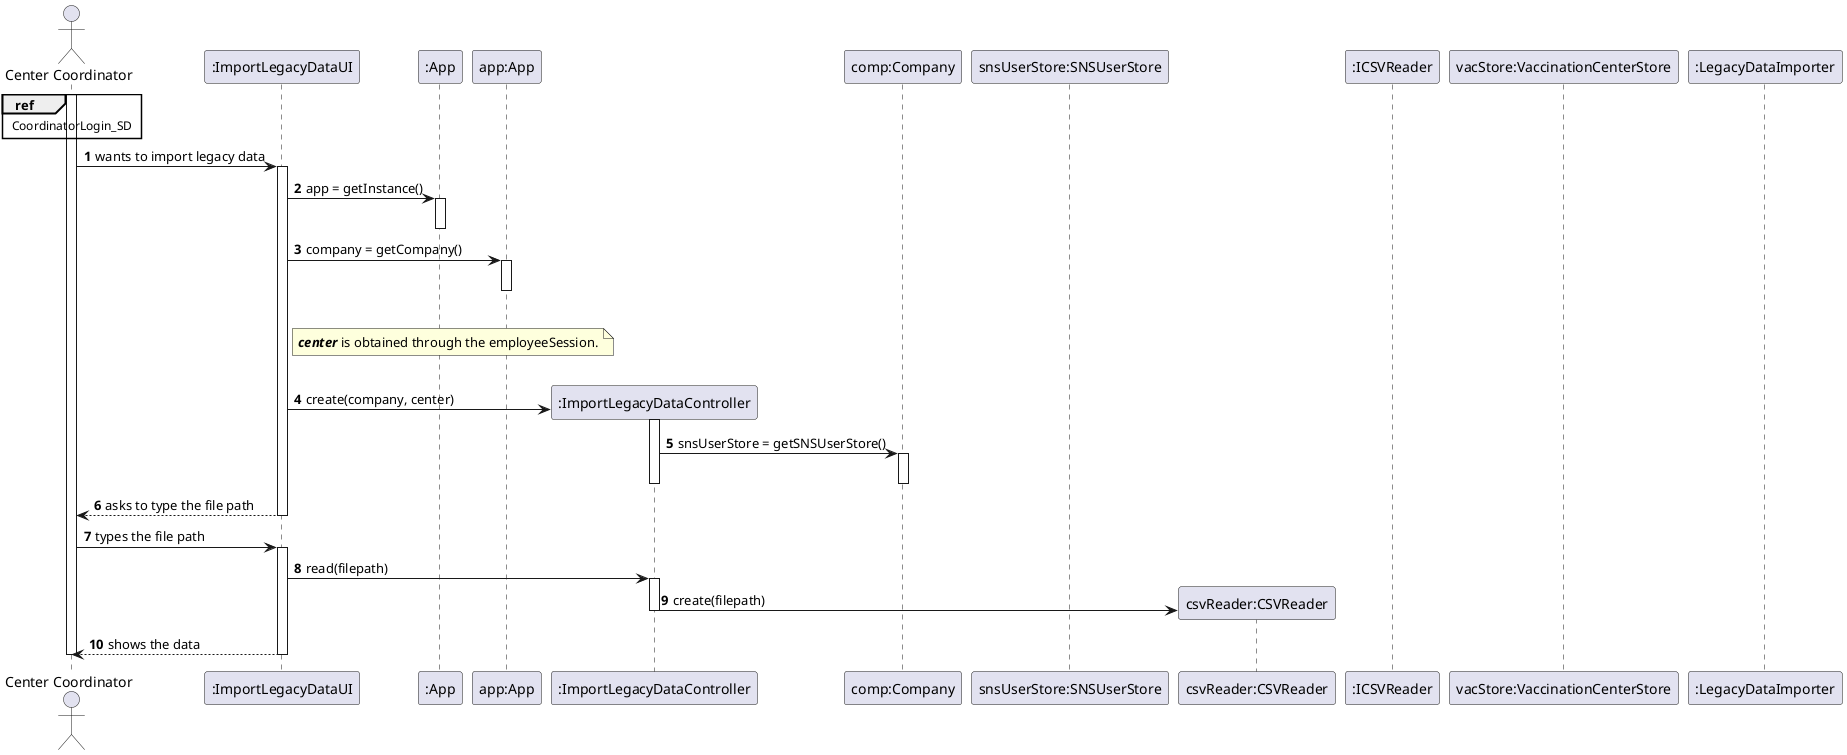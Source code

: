 @startuml US17_SD
autonumber

actor "Center Coordinator" as COORDINATOR

participant ":ImportLegacyDataUI" as UI
participant ":App" as _APP
participant "app:App" as APP
participant ":ImportLegacyDataController" as CTRL
participant "comp:Company" as COMPANY
participant "snsUserStore:SNSUserStore" as SNSSTORE
participant "csvReader:CSVReader" as CSVREADER
participant ":ICSVReader" as ICSV
participant "vacStore:VaccinationCenterStore" as VACSTORE
participant ":LegacyDataImporter" as IMPORT

activate COORDINATOR
  ref over COORDINATOR
    ' !include ../../CoordinatorLogin_SD.puml!
    ' ![[../../CoordinatorLogin_SD.puml]]
    ' ![[../../CoordinatorLogin_SD.svg]]
    CoordinatorLogin_SD
  end ref

  COORDINATOR -> UI : wants to import legacy data
  activate UI

    UI -> _APP : app = getInstance()
    activate _APP
    deactivate _APP

    UI -> APP : company = getCompany()
    activate APP
    deactivate APP

    |||

    note right of UI
      <i><b>center</b></i> is obtained through the employeeSession.
' Also see: <i>CoordinatorLogin_SD</i>
    end note

    |||

    UI -> CTRL ** : create(company, center)
    activate CTRL
      CTRL -> COMPANY : snsUserStore = getSNSUserStore()
      activate COMPANY
      deactivate COMPANY
    deactivate CTRL
    
    COORDINATOR <-- UI : asks to type the file path
  deactivate UI

  COORDINATOR -> UI : types the file path
  activate UI

    ' read data

    UI -> CTRL : read(filepath)
    activate CTRL
      CTRL -> CSVREADER ** : create(filepath)
    deactivate CTRL

    ' process data

    ' convert to dto and send it to ui

    COORDINATOR <-- UI : shows the data
  deactivate UI
deactivate COORDINATOR
@enduml
